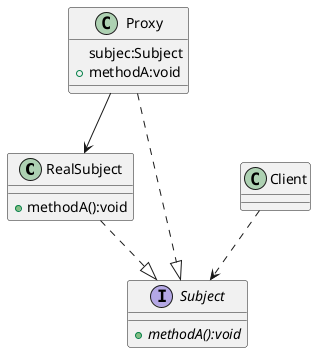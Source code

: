 @startuml

RealSubject..|>Subject
Proxy..|>Subject
Client..>Subject
Proxy-->RealSubject

Interface Subject{
	+{abstract}methodA():void
}

Class RealSubject{
	+ methodA():void
}

Class Proxy{
	subjec:Subject
	+ methodA:void
}


@enduml